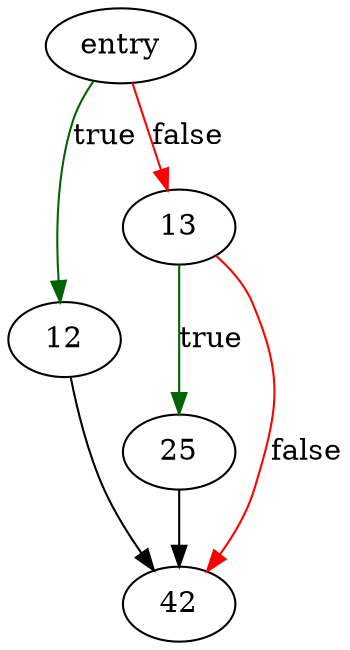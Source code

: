 digraph "ptrmapPutOvflPtr" {
	// Node definitions.
	3 [label=entry];
	12;
	13;
	25;
	42;

	// Edge definitions.
	3 -> 12 [
		color=darkgreen
		label=true
	];
	3 -> 13 [
		color=red
		label=false
	];
	12 -> 42;
	13 -> 25 [
		color=darkgreen
		label=true
	];
	13 -> 42 [
		color=red
		label=false
	];
	25 -> 42;
}